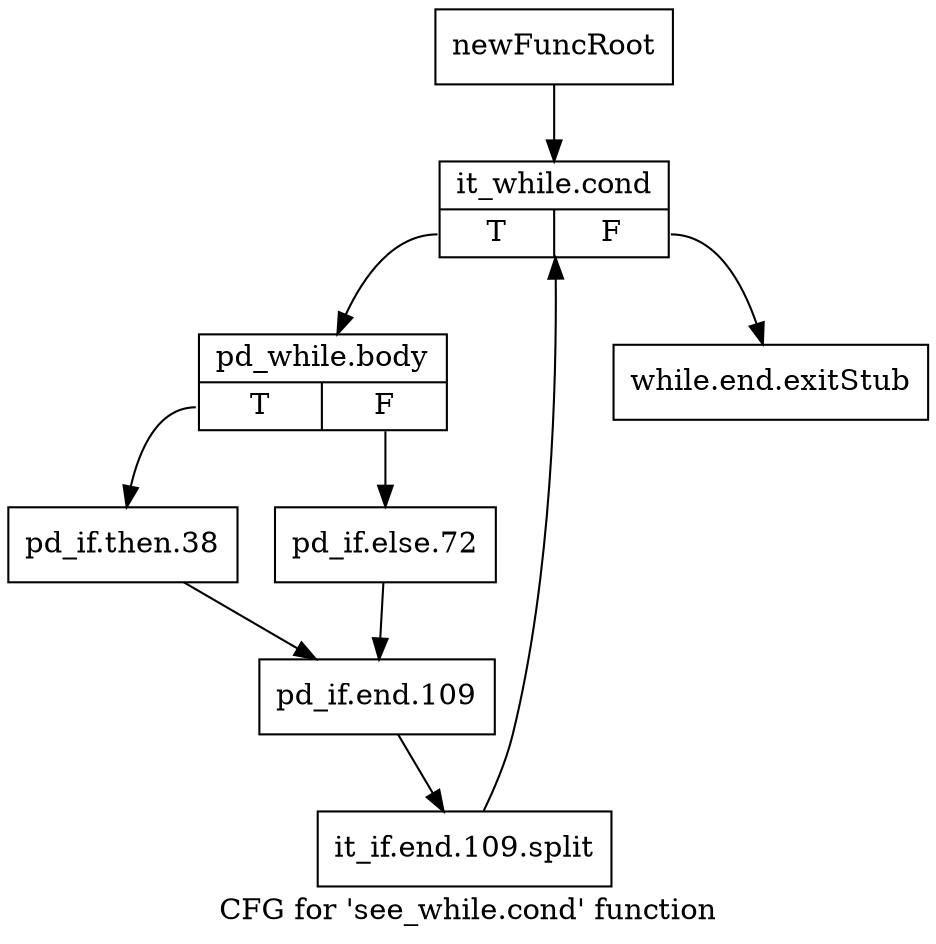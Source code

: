 digraph "CFG for 'see_while.cond' function" {
	label="CFG for 'see_while.cond' function";

	Node0x1178290 [shape=record,label="{newFuncRoot}"];
	Node0x1178290 -> Node0x1178330;
	Node0x11782e0 [shape=record,label="{while.end.exitStub}"];
	Node0x1178330 [shape=record,label="{it_while.cond|{<s0>T|<s1>F}}"];
	Node0x1178330:s0 -> Node0x1178bd0;
	Node0x1178330:s1 -> Node0x11782e0;
	Node0x1178bd0 [shape=record,label="{pd_while.body|{<s0>T|<s1>F}}"];
	Node0x1178bd0:s0 -> Node0x1178c70;
	Node0x1178bd0:s1 -> Node0x1178c20;
	Node0x1178c20 [shape=record,label="{pd_if.else.72}"];
	Node0x1178c20 -> Node0x1178cc0;
	Node0x1178c70 [shape=record,label="{pd_if.then.38}"];
	Node0x1178c70 -> Node0x1178cc0;
	Node0x1178cc0 [shape=record,label="{pd_if.end.109}"];
	Node0x1178cc0 -> Node0x12a4520;
	Node0x12a4520 [shape=record,label="{it_if.end.109.split}"];
	Node0x12a4520 -> Node0x1178330;
}
